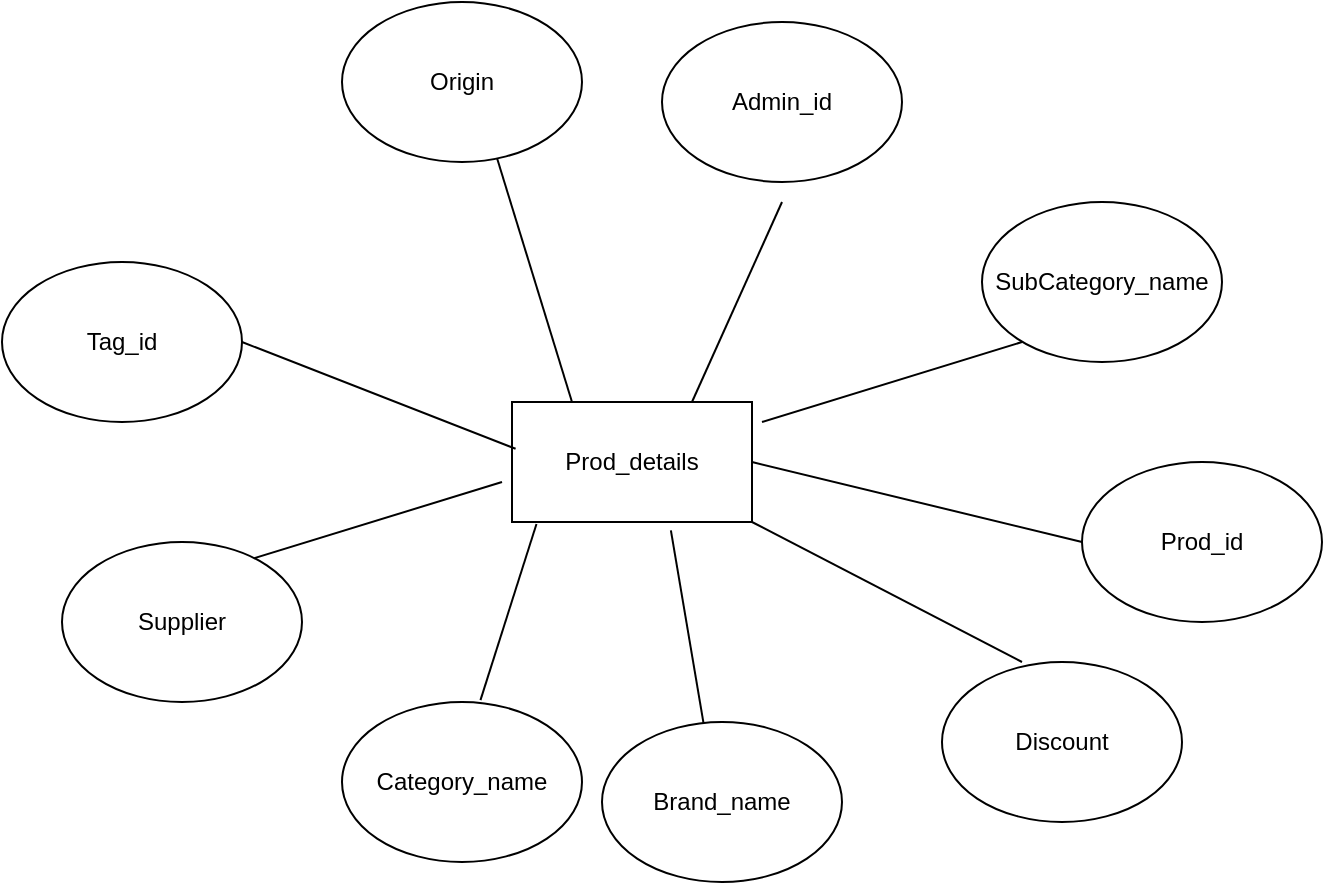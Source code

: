 <mxfile version="20.6.0" type="device"><diagram id="NBdgcQnsoKWLkaVOn3pN" name="Page-1"><mxGraphModel dx="1278" dy="539" grid="1" gridSize="10" guides="1" tooltips="1" connect="1" arrows="1" fold="1" page="1" pageScale="1" pageWidth="850" pageHeight="1100" math="0" shadow="0"><root><mxCell id="0"/><mxCell id="1" parent="0"/><mxCell id="1CrAJgZzky5BVrD9WDUA-1" value="Prod_details" style="rounded=0;whiteSpace=wrap;html=1;" parent="1" vertex="1"><mxGeometry x="305" y="270" width="120" height="60" as="geometry"/></mxCell><mxCell id="1CrAJgZzky5BVrD9WDUA-3" value="Tag_id" style="ellipse;whiteSpace=wrap;html=1;" parent="1" vertex="1"><mxGeometry x="50" y="200" width="120" height="80" as="geometry"/></mxCell><mxCell id="1CrAJgZzky5BVrD9WDUA-5" value="SubCategory_name" style="ellipse;whiteSpace=wrap;html=1;" parent="1" vertex="1"><mxGeometry x="540" y="170" width="120" height="80" as="geometry"/></mxCell><mxCell id="1CrAJgZzky5BVrD9WDUA-7" value="Prod_id" style="ellipse;whiteSpace=wrap;html=1;" parent="1" vertex="1"><mxGeometry x="590" y="300" width="120" height="80" as="geometry"/></mxCell><mxCell id="1CrAJgZzky5BVrD9WDUA-8" value="Brand_name" style="ellipse;whiteSpace=wrap;html=1;" parent="1" vertex="1"><mxGeometry x="350" y="430" width="120" height="80" as="geometry"/></mxCell><mxCell id="1CrAJgZzky5BVrD9WDUA-9" value="Category_name" style="ellipse;whiteSpace=wrap;html=1;" parent="1" vertex="1"><mxGeometry x="220" y="420" width="120" height="80" as="geometry"/></mxCell><mxCell id="1CrAJgZzky5BVrD9WDUA-14" value="" style="endArrow=none;html=1;rounded=0;exitX=1;exitY=0.5;exitDx=0;exitDy=0;" parent="1" source="1CrAJgZzky5BVrD9WDUA-1" edge="1"><mxGeometry width="50" height="50" relative="1" as="geometry"><mxPoint x="520" y="410" as="sourcePoint"/><mxPoint x="590" y="340" as="targetPoint"/></mxGeometry></mxCell><mxCell id="1CrAJgZzky5BVrD9WDUA-15" value="" style="endArrow=none;html=1;rounded=0;exitX=0.662;exitY=1.07;exitDx=0;exitDy=0;entryX=0.423;entryY=0.007;entryDx=0;entryDy=0;entryPerimeter=0;exitPerimeter=0;" parent="1" source="1CrAJgZzky5BVrD9WDUA-1" target="1CrAJgZzky5BVrD9WDUA-8" edge="1"><mxGeometry width="50" height="50" relative="1" as="geometry"><mxPoint x="510" y="480" as="sourcePoint"/><mxPoint x="560" y="430" as="targetPoint"/></mxGeometry></mxCell><mxCell id="1CrAJgZzky5BVrD9WDUA-16" value="" style="endArrow=none;html=1;rounded=0;entryX=0.102;entryY=1.017;entryDx=0;entryDy=0;entryPerimeter=0;exitX=0.577;exitY=-0.012;exitDx=0;exitDy=0;exitPerimeter=0;" parent="1" target="1CrAJgZzky5BVrD9WDUA-1" edge="1" source="1CrAJgZzky5BVrD9WDUA-9"><mxGeometry width="50" height="50" relative="1" as="geometry"><mxPoint x="400" y="420" as="sourcePoint"/><mxPoint x="450" y="370" as="targetPoint"/></mxGeometry></mxCell><mxCell id="1CrAJgZzky5BVrD9WDUA-19" value="" style="endArrow=none;html=1;rounded=0;" parent="1" edge="1"><mxGeometry width="50" height="50" relative="1" as="geometry"><mxPoint x="430" y="280" as="sourcePoint"/><mxPoint x="560" y="240" as="targetPoint"/></mxGeometry></mxCell><mxCell id="1CrAJgZzky5BVrD9WDUA-21" value="" style="endArrow=none;html=1;rounded=0;exitX=0.75;exitY=0;exitDx=0;exitDy=0;" parent="1" source="1CrAJgZzky5BVrD9WDUA-1" edge="1"><mxGeometry width="50" height="50" relative="1" as="geometry"><mxPoint x="350" y="210" as="sourcePoint"/><mxPoint x="440" y="170" as="targetPoint"/></mxGeometry></mxCell><mxCell id="1CrAJgZzky5BVrD9WDUA-22" value="" style="endArrow=none;html=1;rounded=0;entryX=0.25;entryY=0;entryDx=0;entryDy=0;exitX=0.917;exitY=0.875;exitDx=0;exitDy=0;exitPerimeter=0;" parent="1" target="1CrAJgZzky5BVrD9WDUA-1" edge="1"><mxGeometry width="50" height="50" relative="1" as="geometry"><mxPoint x="295.04" y="140" as="sourcePoint"/><mxPoint x="330" y="110" as="targetPoint"/></mxGeometry></mxCell><mxCell id="1CrAJgZzky5BVrD9WDUA-24" value="" style="endArrow=none;html=1;rounded=0;entryX=0.015;entryY=0.39;entryDx=0;entryDy=0;entryPerimeter=0;" parent="1" target="1CrAJgZzky5BVrD9WDUA-1" edge="1"><mxGeometry width="50" height="50" relative="1" as="geometry"><mxPoint x="170" y="240" as="sourcePoint"/><mxPoint x="220" y="190" as="targetPoint"/></mxGeometry></mxCell><mxCell id="1CrAJgZzky5BVrD9WDUA-25" value="" style="endArrow=none;html=1;rounded=0;exitX=1;exitY=0.5;exitDx=0;exitDy=0;" parent="1" edge="1"><mxGeometry width="50" height="50" relative="1" as="geometry"><mxPoint x="170" y="350" as="sourcePoint"/><mxPoint x="300" y="310" as="targetPoint"/></mxGeometry></mxCell><mxCell id="Rd9_5yxZT2DaMlYEWlzJ-5" value="" style="endArrow=none;html=1;rounded=0;exitX=1;exitY=1;exitDx=0;exitDy=0;" parent="1" edge="1" source="1CrAJgZzky5BVrD9WDUA-1"><mxGeometry width="50" height="50" relative="1" as="geometry"><mxPoint x="418.42" y="320" as="sourcePoint"/><mxPoint x="560" y="400" as="targetPoint"/></mxGeometry></mxCell><mxCell id="Rd9_5yxZT2DaMlYEWlzJ-6" value="Admin_id" style="ellipse;whiteSpace=wrap;html=1;" parent="1" vertex="1"><mxGeometry x="380" y="80" width="120" height="80" as="geometry"/></mxCell><mxCell id="suR8ggtSA2cqh_6QzmGL-1" value="Supplier" style="ellipse;whiteSpace=wrap;html=1;" parent="1" vertex="1"><mxGeometry x="80" y="340" width="120" height="80" as="geometry"/></mxCell><mxCell id="PaKqWHHXpASBgScBHGdr-2" value="Discount" style="ellipse;whiteSpace=wrap;html=1;" vertex="1" parent="1"><mxGeometry x="520" y="400" width="120" height="80" as="geometry"/></mxCell><mxCell id="PaKqWHHXpASBgScBHGdr-3" value="Origin" style="ellipse;whiteSpace=wrap;html=1;" vertex="1" parent="1"><mxGeometry x="220" y="70" width="120" height="80" as="geometry"/></mxCell></root></mxGraphModel></diagram></mxfile>